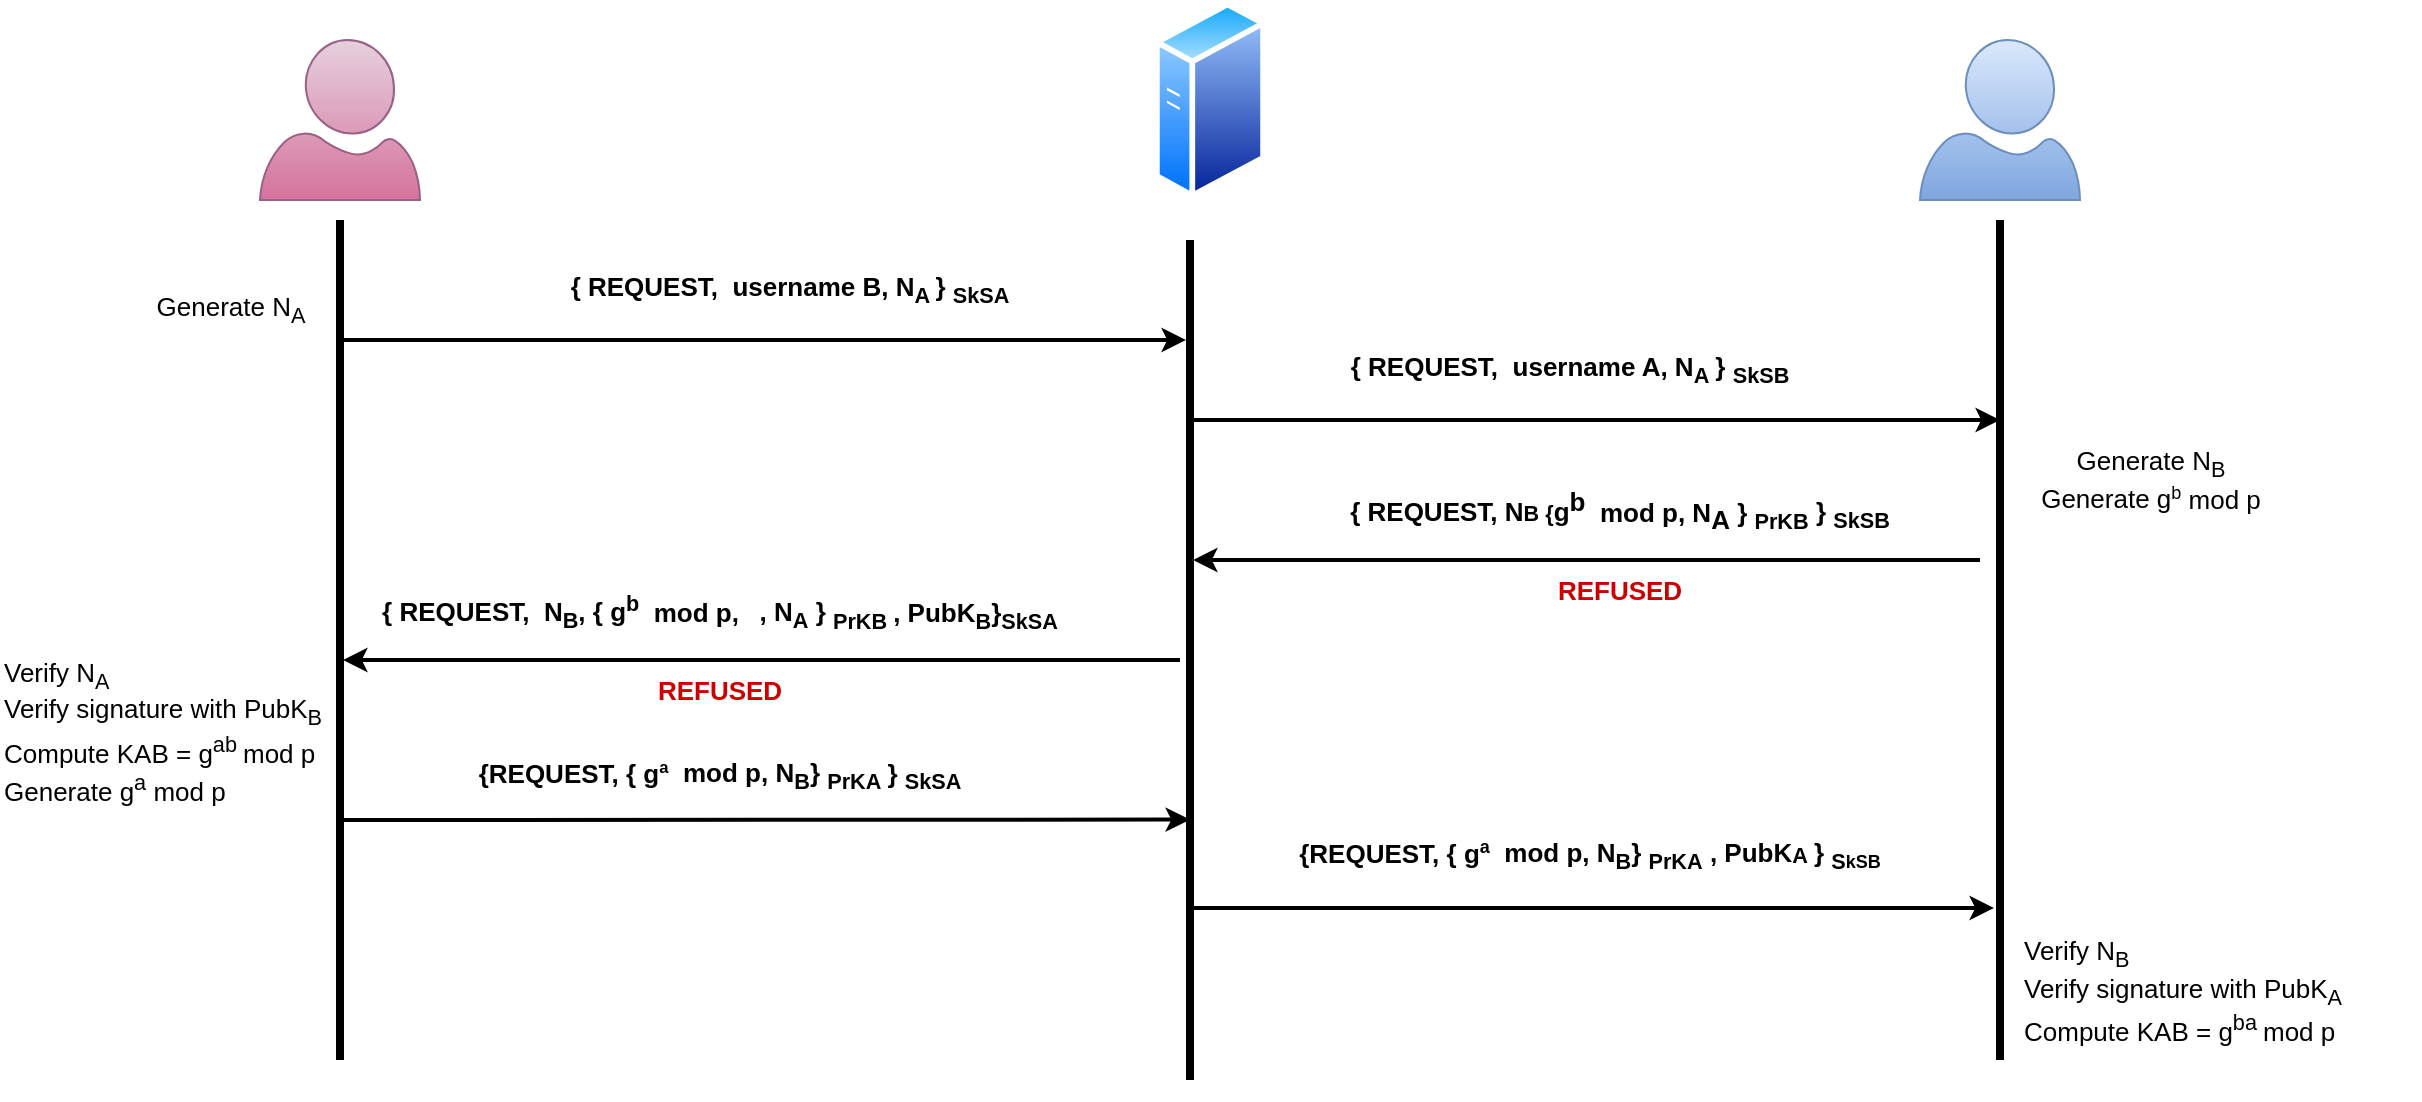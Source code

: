 <mxfile version="16.1.0" type="device"><diagram id="nC_2VJVUTyamqz3GQqp0" name="Page-1"><mxGraphModel dx="1038" dy="543" grid="1" gridSize="10" guides="1" tooltips="1" connect="1" arrows="1" fold="1" page="1" pageScale="1" pageWidth="1100" pageHeight="850" math="0" shadow="0"><root><mxCell id="0"/><mxCell id="1" parent="0"/><mxCell id="shPjNkkjrYtommdFp0Hg-1" value="" style="aspect=fixed;perimeter=ellipsePerimeter;html=1;align=center;shadow=0;dashed=0;spacingTop=3;image;image=img/lib/active_directory/generic_server.svg;" vertex="1" parent="1"><mxGeometry x="747" y="280" width="56" height="100" as="geometry"/></mxCell><mxCell id="shPjNkkjrYtommdFp0Hg-2" value="" style="verticalLabelPosition=bottom;html=1;verticalAlign=top;align=center;strokeColor=#996185;fillColor=#e6d0de;shape=mxgraph.azure.user;gradientColor=#d5739d;" vertex="1" parent="1"><mxGeometry x="300" y="300" width="80" height="80" as="geometry"/></mxCell><mxCell id="shPjNkkjrYtommdFp0Hg-3" value="" style="line;strokeWidth=4;direction=south;html=1;perimeter=backbonePerimeter;points=[];outlineConnect=0;" vertex="1" parent="1"><mxGeometry x="335" y="390" width="10" height="420" as="geometry"/></mxCell><mxCell id="shPjNkkjrYtommdFp0Hg-4" value="" style="line;strokeWidth=4;direction=south;html=1;perimeter=backbonePerimeter;points=[];outlineConnect=0;" vertex="1" parent="1"><mxGeometry x="760" y="400" width="10" height="420" as="geometry"/></mxCell><mxCell id="shPjNkkjrYtommdFp0Hg-5" value="" style="verticalLabelPosition=bottom;html=1;verticalAlign=top;align=center;strokeColor=#6c8ebf;fillColor=#dae8fc;shape=mxgraph.azure.user;gradientColor=#7ea6e0;" vertex="1" parent="1"><mxGeometry x="1130" y="300" width="80" height="80" as="geometry"/></mxCell><mxCell id="shPjNkkjrYtommdFp0Hg-6" value="" style="line;strokeWidth=4;direction=south;html=1;perimeter=backbonePerimeter;points=[];outlineConnect=0;" vertex="1" parent="1"><mxGeometry x="1165" y="390" width="10" height="420" as="geometry"/></mxCell><mxCell id="shPjNkkjrYtommdFp0Hg-7" value="" style="endArrow=classic;html=1;rounded=0;strokeWidth=2;" edge="1" parent="1" source="shPjNkkjrYtommdFp0Hg-3" target="shPjNkkjrYtommdFp0Hg-4"><mxGeometry width="50" height="50" relative="1" as="geometry"><mxPoint x="800" y="620" as="sourcePoint"/><mxPoint x="760" y="570" as="targetPoint"/><Array as="points"><mxPoint x="350" y="450"/></Array></mxGeometry></mxCell><mxCell id="shPjNkkjrYtommdFp0Hg-8" value="" style="endArrow=classic;html=1;rounded=0;strokeWidth=2;" edge="1" parent="1" source="shPjNkkjrYtommdFp0Hg-4"><mxGeometry width="50" height="50" relative="1" as="geometry"><mxPoint x="800" y="620" as="sourcePoint"/><mxPoint x="1170" y="490" as="targetPoint"/></mxGeometry></mxCell><mxCell id="shPjNkkjrYtommdFp0Hg-9" value="{ REQUEST,&amp;nbsp; username B, N&lt;sub&gt;A &lt;/sub&gt;} &lt;sub&gt;S&lt;span style=&quot;font-size: 10.833px&quot;&gt;kSA&lt;/span&gt;&lt;/sub&gt;" style="text;html=1;strokeColor=none;fillColor=none;align=center;verticalAlign=middle;whiteSpace=wrap;rounded=0;fontSize=13;fontStyle=1" vertex="1" parent="1"><mxGeometry x="450" y="410" width="230" height="30" as="geometry"/></mxCell><mxCell id="shPjNkkjrYtommdFp0Hg-10" value="{ REQUEST,&amp;nbsp; username A, N&lt;sub&gt;A&amp;nbsp;&lt;/sub&gt;} &lt;sub&gt;Sk&lt;span style=&quot;font-size: 10.833px&quot;&gt;SB&lt;/span&gt;&lt;/sub&gt;" style="text;html=1;strokeColor=none;fillColor=none;align=center;verticalAlign=middle;whiteSpace=wrap;rounded=0;fontSize=13;fontStyle=1" vertex="1" parent="1"><mxGeometry x="840" y="450" width="230" height="30" as="geometry"/></mxCell><mxCell id="shPjNkkjrYtommdFp0Hg-11" value="" style="endArrow=classic;html=1;rounded=0;strokeWidth=2;" edge="1" parent="1" target="shPjNkkjrYtommdFp0Hg-4"><mxGeometry width="50" height="50" relative="1" as="geometry"><mxPoint x="1160" y="560" as="sourcePoint"/><mxPoint x="780" y="520" as="targetPoint"/></mxGeometry></mxCell><mxCell id="shPjNkkjrYtommdFp0Hg-12" value="{ REQUEST, N&lt;span style=&quot;font-size: 10.833px&quot;&gt;B {&lt;/span&gt;g&lt;span style=&quot;font-size: 13px&quot;&gt;&lt;sup style=&quot;font-size: 13px&quot;&gt;b&amp;nbsp;&lt;/sup&gt;&amp;nbsp;mod p, N&lt;/span&gt;&lt;span style=&quot;font-size: 13px&quot;&gt;&lt;sub style=&quot;font-size: 13px&quot;&gt;A&amp;nbsp;&lt;/sub&gt;&lt;span style=&quot;font-size: 13px&quot;&gt;}&amp;nbsp;&lt;sub&gt;PrKB&lt;/sub&gt;&lt;/span&gt;&lt;sub style=&quot;font-size: 13px&quot;&gt;&amp;nbsp;&lt;/sub&gt;&lt;/span&gt;} &lt;sub&gt;Sk&lt;span style=&quot;font-size: 10.833px&quot;&gt;SB&lt;/span&gt;&lt;/sub&gt;" style="text;html=1;strokeColor=none;fillColor=none;align=center;verticalAlign=middle;whiteSpace=wrap;rounded=0;fontStyle=1;fontSize=13;" vertex="1" parent="1"><mxGeometry x="840" y="520" width="280" height="30" as="geometry"/></mxCell><mxCell id="shPjNkkjrYtommdFp0Hg-13" value="" style="endArrow=classic;html=1;rounded=0;fontSize=13;strokeWidth=2;" edge="1" parent="1" target="shPjNkkjrYtommdFp0Hg-3"><mxGeometry width="50" height="50" relative="1" as="geometry"><mxPoint x="760" y="610" as="sourcePoint"/><mxPoint x="850" y="540" as="targetPoint"/></mxGeometry></mxCell><mxCell id="shPjNkkjrYtommdFp0Hg-14" value="{ REQUEST,&amp;nbsp; N&lt;sub&gt;B&lt;/sub&gt;, { g&lt;span style=&quot;font-size: 13px&quot;&gt;&lt;span style=&quot;font-size: 13px&quot;&gt;&lt;sup&gt;b&lt;/sup&gt;&lt;/span&gt;&lt;sup style=&quot;font-size: 13px&quot;&gt;&amp;nbsp;&lt;/sup&gt;&amp;nbsp;mod p, &lt;sub&gt;&amp;nbsp;&lt;/sub&gt;&lt;/span&gt;&amp;nbsp;, N&lt;sub&gt;A&lt;span style=&quot;font-size: 13px&quot;&gt;&amp;nbsp;&lt;/span&gt;&lt;/sub&gt;}&amp;nbsp;&lt;font style=&quot;font-size: 13px&quot;&gt;&lt;sub&gt;PrKB&amp;nbsp;&lt;/sub&gt;, PubK&lt;sub&gt;B&lt;/sub&gt;&lt;/font&gt;&lt;span style=&quot;font-size: 13px&quot;&gt;}&lt;sub&gt;SkSA&lt;/sub&gt;&lt;/span&gt;" style="text;html=1;strokeColor=none;fillColor=none;align=center;verticalAlign=middle;whiteSpace=wrap;rounded=0;fontStyle=1;fontSize=13;" vertex="1" parent="1"><mxGeometry x="340" y="570" width="380" height="30" as="geometry"/></mxCell><mxCell id="shPjNkkjrYtommdFp0Hg-15" style="edgeStyle=orthogonalEdgeStyle;rounded=0;orthogonalLoop=1;jettySize=auto;html=1;fontSize=13;strokeWidth=2;" edge="1" parent="1"><mxGeometry relative="1" as="geometry"><mxPoint x="990" y="590" as="targetPoint"/><mxPoint x="990" y="590" as="sourcePoint"/></mxGeometry></mxCell><mxCell id="shPjNkkjrYtommdFp0Hg-16" value="&lt;font color=&quot;#cc0000&quot;&gt;REFUSED&lt;/font&gt;" style="text;html=1;strokeColor=none;fillColor=none;align=center;verticalAlign=middle;whiteSpace=wrap;rounded=0;fontStyle=1;fontSize=13;" vertex="1" parent="1"><mxGeometry x="840" y="560" width="280" height="30" as="geometry"/></mxCell><mxCell id="shPjNkkjrYtommdFp0Hg-17" value="&lt;font color=&quot;#cc0000&quot;&gt;REFUSED&lt;/font&gt;" style="text;html=1;strokeColor=none;fillColor=none;align=center;verticalAlign=middle;whiteSpace=wrap;rounded=0;fontStyle=1;fontSize=13;" vertex="1" parent="1"><mxGeometry x="390" y="610" width="280" height="30" as="geometry"/></mxCell><mxCell id="shPjNkkjrYtommdFp0Hg-18" value="" style="endArrow=classic;html=1;rounded=0;fontSize=13;fontColor=#CC0000;strokeWidth=2;entryX=0.69;entryY=0.5;entryDx=0;entryDy=0;entryPerimeter=0;" edge="1" parent="1" target="shPjNkkjrYtommdFp0Hg-4"><mxGeometry width="50" height="50" relative="1" as="geometry"><mxPoint x="340" y="690.0" as="sourcePoint"/><mxPoint x="850" y="540" as="targetPoint"/><Array as="points"/></mxGeometry></mxCell><mxCell id="shPjNkkjrYtommdFp0Hg-19" value="{REQUEST, { g&lt;span style=&quot;font-size: 10.833px&quot;&gt;&lt;sup&gt;a&lt;/sup&gt;&lt;/span&gt;&lt;span style=&quot;font-size: 13px&quot;&gt;&lt;sup style=&quot;font-size: 13px&quot;&gt;&amp;nbsp;&lt;/sup&gt;&amp;nbsp;mod p, N&lt;sub&gt;B&lt;/sub&gt;}&amp;nbsp;&lt;sub&gt;PrKA&lt;/sub&gt; , PubK&lt;/span&gt;&lt;span style=&quot;font-size: 10.833px&quot;&gt;A&lt;/span&gt;&lt;sub style=&quot;font-size: 10.833px&quot;&gt;&amp;nbsp;&lt;/sub&gt;&lt;font style=&quot;font-size: 13px&quot;&gt;} &lt;sub&gt;S&lt;/sub&gt;&lt;/font&gt;&lt;font style=&quot;font-size: 10.833px&quot;&gt;&lt;sub&gt;kSB&lt;/sub&gt;&lt;/font&gt;" style="text;html=1;strokeColor=none;fillColor=none;align=center;verticalAlign=middle;whiteSpace=wrap;rounded=0;fontStyle=1;fontSize=13;" vertex="1" parent="1"><mxGeometry x="810" y="690" width="310" height="30" as="geometry"/></mxCell><mxCell id="shPjNkkjrYtommdFp0Hg-20" value="" style="endArrow=classic;html=1;rounded=0;fontSize=13;fontColor=#CC0000;strokeWidth=2;entryX=0.819;entryY=0.8;entryDx=0;entryDy=0;entryPerimeter=0;" edge="1" parent="1" source="shPjNkkjrYtommdFp0Hg-4" target="shPjNkkjrYtommdFp0Hg-6"><mxGeometry width="50" height="50" relative="1" as="geometry"><mxPoint x="780" y="730" as="sourcePoint"/><mxPoint x="1160" y="730" as="targetPoint"/></mxGeometry></mxCell><mxCell id="shPjNkkjrYtommdFp0Hg-21" value="{REQUEST, { g&lt;font size=&quot;1&quot;&gt;&lt;sup&gt;a&lt;/sup&gt;&lt;/font&gt;&lt;span style=&quot;font-size: 13px&quot;&gt;&lt;sup style=&quot;font-size: 13px&quot;&gt;&amp;nbsp;&lt;/sup&gt;&amp;nbsp;mod p, N&lt;sub&gt;B&lt;/sub&gt;}&amp;nbsp;&lt;sub&gt;PrKA&amp;nbsp;&lt;/sub&gt;&lt;/span&gt;&lt;font style=&quot;font-size: 13px&quot;&gt;} &lt;font style=&quot;font-size: 13px&quot;&gt;&lt;sub&gt;Sk&lt;/sub&gt;&lt;/font&gt;&lt;/font&gt;&lt;font style=&quot;font-size: 13px&quot;&gt;&lt;sub&gt;SA&lt;/sub&gt;&lt;/font&gt;" style="text;html=1;strokeColor=none;fillColor=none;align=center;verticalAlign=middle;whiteSpace=wrap;rounded=0;fontStyle=1;fontSize=13;" vertex="1" parent="1"><mxGeometry x="375" y="650" width="310" height="30" as="geometry"/></mxCell><mxCell id="shPjNkkjrYtommdFp0Hg-22" value="Verify N&lt;sub&gt;A&lt;br&gt;&lt;/sub&gt;Verify signature with PubK&lt;sub&gt;B&lt;br&gt;&lt;/sub&gt;&lt;span style=&quot;text-align: center&quot;&gt;Compute KAB = g&lt;/span&gt;&lt;sup style=&quot;text-align: center&quot;&gt;ab&amp;nbsp;&lt;/sup&gt;&lt;span style=&quot;text-align: center&quot;&gt;mod p&lt;br&gt;&lt;/span&gt;Generate g&lt;sup&gt;a&lt;/sup&gt;&amp;nbsp;mod p&lt;br&gt;&lt;sub&gt;&lt;br&gt;&lt;/sub&gt;" style="text;html=1;strokeColor=none;fillColor=none;align=left;verticalAlign=middle;whiteSpace=wrap;rounded=0;fontSize=13;" vertex="1" parent="1"><mxGeometry x="170" y="610" width="200" height="90" as="geometry"/></mxCell><mxCell id="shPjNkkjrYtommdFp0Hg-23" value="Generate N&lt;sub&gt;A&lt;/sub&gt;" style="text;html=1;align=center;verticalAlign=middle;resizable=0;points=[];autosize=1;strokeColor=none;fillColor=none;fontSize=13;" vertex="1" parent="1"><mxGeometry x="240" y="420" width="90" height="30" as="geometry"/></mxCell><mxCell id="shPjNkkjrYtommdFp0Hg-24" value="Verify N&lt;sub&gt;B&lt;br&gt;&lt;/sub&gt;Verify signature with PubK&lt;sub&gt;A&lt;br&gt;&lt;/sub&gt;&lt;span style=&quot;text-align: center&quot;&gt;Compute KAB = g&lt;/span&gt;&lt;sup style=&quot;text-align: center&quot;&gt;ba&amp;nbsp;&lt;/sup&gt;&lt;span style=&quot;text-align: center&quot;&gt;mod p&lt;/span&gt;&lt;br&gt;&lt;sub&gt;&lt;br&gt;&lt;/sub&gt;" style="text;html=1;strokeColor=none;fillColor=none;align=left;verticalAlign=middle;whiteSpace=wrap;rounded=0;fontSize=13;" vertex="1" parent="1"><mxGeometry x="1180" y="740" width="200" height="90" as="geometry"/></mxCell><mxCell id="shPjNkkjrYtommdFp0Hg-25" value="&lt;span style=&quot;text-align: left&quot;&gt;Generate N&lt;sub&gt;B&lt;/sub&gt;&lt;br&gt;Generate g&lt;span style=&quot;font-size: 10.833px&quot;&gt;&lt;sup&gt;b&lt;/sup&gt;&lt;/span&gt;&lt;/span&gt;&lt;span style=&quot;text-align: left&quot;&gt;&amp;nbsp;mod p&lt;/span&gt;" style="text;html=1;align=center;verticalAlign=middle;resizable=0;points=[];autosize=1;strokeColor=none;fillColor=none;fontSize=13;" vertex="1" parent="1"><mxGeometry x="1180" y="500" width="130" height="40" as="geometry"/></mxCell></root></mxGraphModel></diagram></mxfile>
